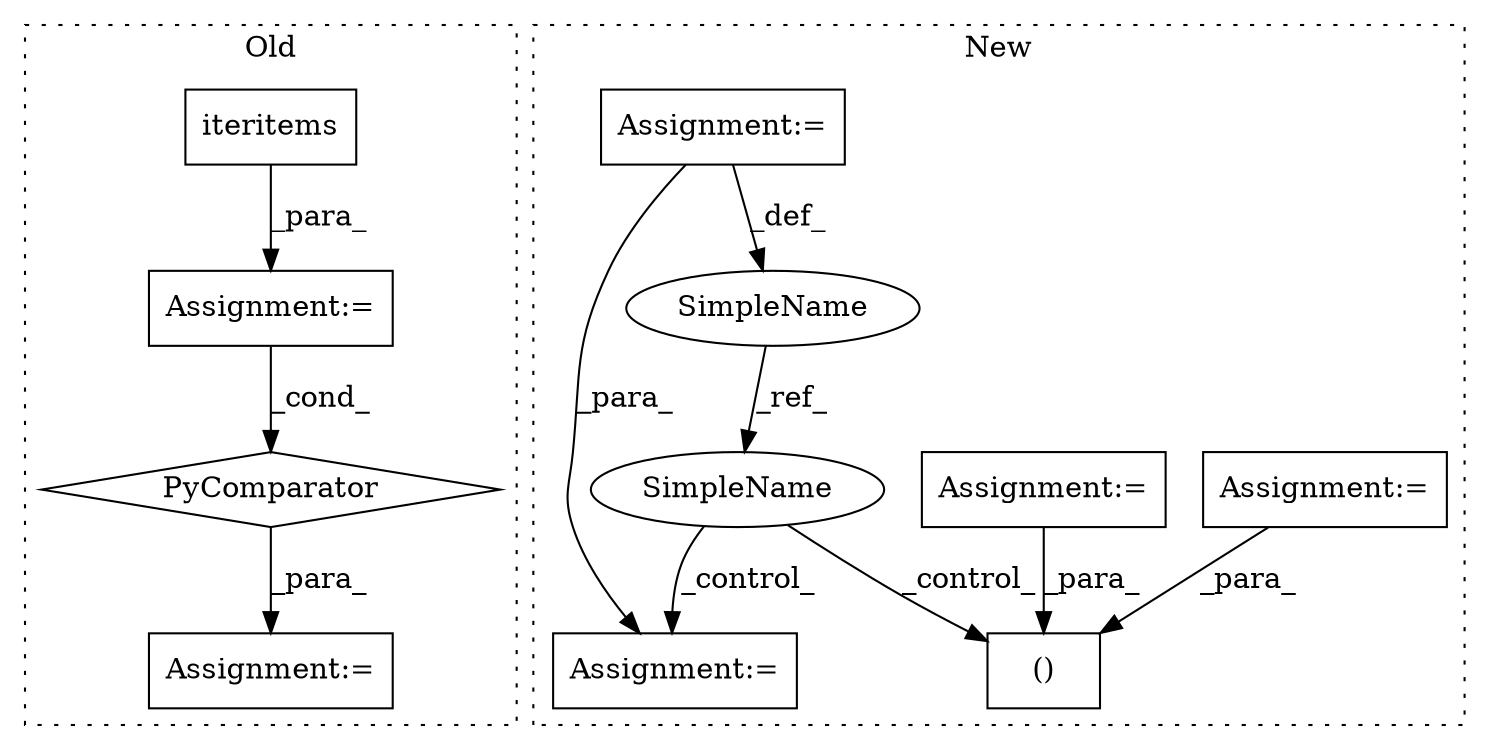 digraph G {
subgraph cluster0 {
1 [label="iteritems" a="32" s="2997,3018" l="10,1" shape="box"];
4 [label="Assignment:=" a="7" s="2986" l="71" shape="box"];
9 [label="PyComparator" a="113" s="2986" l="71" shape="diamond"];
10 [label="Assignment:=" a="7" s="3220" l="75" shape="box"];
label = "Old";
style="dotted";
}
subgraph cluster1 {
2 [label="()" a="106" s="2448" l="25" shape="box"];
3 [label="Assignment:=" a="7" s="1670" l="6" shape="box"];
5 [label="Assignment:=" a="7" s="1445" l="6" shape="box"];
6 [label="Assignment:=" a="7" s="1396" l="9" shape="box"];
7 [label="Assignment:=" a="7" s="2397" l="1" shape="box"];
8 [label="SimpleName" a="42" s="2321" l="9" shape="ellipse"];
11 [label="SimpleName" a="42" s="2368" l="9" shape="ellipse"];
label = "New";
style="dotted";
}
1 -> 4 [label="_para_"];
3 -> 2 [label="_para_"];
4 -> 9 [label="_cond_"];
5 -> 2 [label="_para_"];
6 -> 8 [label="_def_"];
6 -> 7 [label="_para_"];
8 -> 11 [label="_ref_"];
9 -> 10 [label="_para_"];
11 -> 7 [label="_control_"];
11 -> 2 [label="_control_"];
}